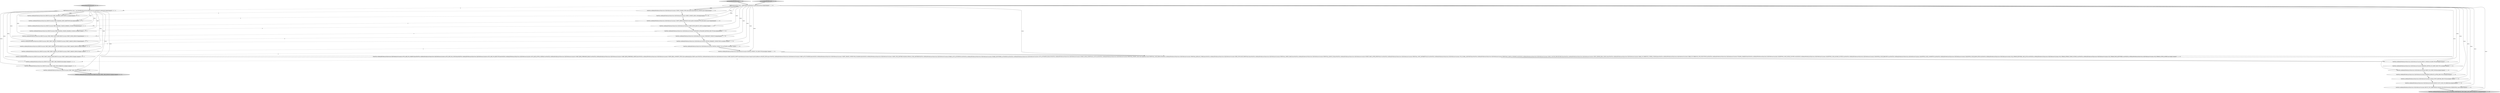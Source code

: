 digraph {
16 [style = filled, label = "PrefUtils.setDefaultPreferenceValue(store,SQLPreferenceConstants.SCRIPT_ERROR_HANDLING,SQLScriptErrorHandling.STOP_ROLLBACK.name())@@@6@@@['1', '1', '0']", fillcolor = white, shape = ellipse image = "AAA0AAABBB1BBB"];
32 [style = filled, label = "PrefUtils.setDefaultPreferenceValue(store,ERDUIConstants.PREF_PRINT_PAGE_MODE,ERDUIConstants.PRINT_MODE_DEFAULT)@@@8@@@['0', '0', '1']", fillcolor = white, shape = ellipse image = "AAA0AAABBB3BBB"];
1 [style = filled, label = "PrefUtils.setDefaultPreferenceValue(store,SQLPreferenceConstants.SCRIPT_COMMIT_TYPE,SQLScriptCommitType.NO_COMMIT.name())@@@4@@@['1', '1', '0']", fillcolor = white, shape = ellipse image = "AAA0AAABBB1BBB"];
13 [style = filled, label = "PrefUtils.setDefaultPreferenceValue(store,SQLPreferenceConstants.SCRIPT_FETCH_RESULT_SETS,true)@@@7@@@['1', '1', '0']", fillcolor = white, shape = ellipse image = "AAA0AAABBB1BBB"];
20 [style = filled, label = "initializeDefaultPreferences['0', '1', '0']", fillcolor = lightgray, shape = diamond image = "AAA0AAABBB2BBB"];
14 [style = filled, label = "{PrefUtils.setDefaultPreferenceValue(store,SQLPreferenceConstants.AUTO_SAVE_ON_CHANGE,false)PrefUtils.setDefaultPreferenceValue(store,SQLPreferenceConstants.AUTO_SAVE_ON_CLOSE,false)PrefUtils.setDefaultPreferenceValue(store,SQLPreferenceConstants.AUTO_SAVE_ON_EXECUTE,false)PrefUtils.setDefaultPreferenceValue(store,SQLPreferenceConstants.AUTO_SAVE_ACTIVE_SCHEMA,true)PrefUtils.setDefaultPreferenceValue(store,SQLPreferenceConstants.SCRIPT_BIND_EMBEDDED_READ,true)PrefUtils.setDefaultPreferenceValue(store,SQLPreferenceConstants.SCRIPT_BIND_EMBEDDED_WRITE,false)PrefUtils.setDefaultPreferenceValue(store,SQLPreferenceConstants.SCRIPT_BIND_COMMENT_TYPE,SQLScriptBindingType.NAME.name())PrefUtils.setDefaultPreferenceValue(store,SQLPreferenceConstants.SCRIPT_DELETE_EMPTY,SQLPreferenceConstants.EmptyScriptCloseBehavior.DELETE_NEW.name())PrefUtils.setDefaultPreferenceValue(store,SQLPreferenceConstants.SCRIPT_AUTO_FOLDERS,false)PrefUtils.setDefaultPreferenceValue(store,SQLPreferenceConstants.SCRIPT_CREATE_CONNECTION_FOLDERS,false)PrefUtils.setDefaultPreferenceValue(store,SQLPreferenceConstants.SCRIPT_TITLE_PATTERN,SQLEditor.DEFAULT_TITLE_PATTERN)PrefUtils.setDefaultPreferenceValue(store,SQLPreferenceConstants.ENABLE_AUTO_ACTIVATION,true)PrefUtils.setDefaultPreferenceValue(store,SQLPreferenceConstants.ENABLE_KEYSTROKE_ACTIVATION,true)PrefUtils.setDefaultPreferenceValue(store,SQLPreferenceConstants.AUTO_ACTIVATION_DELAY,0)PrefUtils.setDefaultPreferenceValue(store,SQLPreferenceConstants.INSERT_SINGLE_PROPOSALS_AUTO,true)PrefUtils.setDefaultPreferenceValue(store,SQLPreferenceConstants.PROPOSAL_INSERT_CASE,SQLCompletionContext.PROPOSAL_CASE_DEFAULT)PrefUtils.setDefaultPreferenceValue(store,SQLPreferenceConstants.PROPOSAL_REPLACE_WORD,false)PrefUtils.setDefaultPreferenceValue(store,SQLPreferenceConstants.HIDE_DUPLICATE_PROPOSALS,false)PrefUtils.setDefaultPreferenceValue(store,SQLPreferenceConstants.PROPOSAL_SHORT_NAME,false)PrefUtils.setDefaultPreferenceValue(store,SQLPreferenceConstants.PROPOSAL_ALWAYS_FQ,false)PrefUtils.setDefaultPreferenceValue(store,SQLPreferenceConstants.INSERT_SPACE_AFTER_PROPOSALS,true)PrefUtils.setDefaultPreferenceValue(store,SQLPreferenceConstants.PROPOSAL_SORT_ALPHABETICALLY,true)PrefUtils.setDefaultPreferenceValue(store,SQLPreferenceConstants.USE_GLOBAL_ASSISTANT,false)PrefUtils.setDefaultPreferenceValue(store,SQLPreferenceConstants.PROPOSALS_MATCH_CONTAINS,true)PrefUtils.setDefaultPreferenceValue(store,SQLPreferenceConstants.SHOW_COLUMN_PROCEDURES,false)PrefUtils.setDefaultPreferenceValue(store,SQLPreferenceConstants.SHOW_SERVER_HELP_TOPICS,false)PrefUtils.setDefaultPreferenceValue(store,SQLPreferenceConstants.MARK_OCCURRENCES_UNDER_CURSOR,false)PrefUtils.setDefaultPreferenceValue(store,SQLPreferenceConstants.MARK_OCCURRENCES_FOR_SELECTION,true)PrefUtils.setDefaultPreferenceValue(store,SQLPreferenceConstants.FOLDING_ENABLED,false)PrefUtils.setDefaultPreferenceValue(store,SQLPreferenceConstants.SQLEDITOR_CLOSE_SINGLE_QUOTES,true)PrefUtils.setDefaultPreferenceValue(store,SQLPreferenceConstants.SQLEDITOR_CLOSE_DOUBLE_QUOTES,true)PrefUtils.setDefaultPreferenceValue(store,SQLPreferenceConstants.SQLEDITOR_CLOSE_BRACKETS,true)PrefUtils.setDefaultPreferenceValue(store,SQLPreferenceConstants.SQLEDITOR_CLOSE_COMMENTS,true)PrefUtils.setDefaultPreferenceValue(store,SQLPreferenceConstants.SQLEDITOR_CLOSE_BEGIN_END,true)PrefUtils.setDefaultPreferenceValue(store,SQLPreferenceConstants.SQL_FORMAT_KEYWORD_CASE_AUTO,true)PrefUtils.setDefaultPreferenceValue(store,SQLPreferenceConstants.SQL_FORMAT_EXTRACT_FROM_SOURCE,true)PrefUtils.setDefaultPreferenceValue(store,SQLPreferenceConstants.SQL_FORMAT_BOLD_KEYWORDS,true)PrefUtils.setDefaultPreferenceValue(store,SQLPreferenceConstants.SQL_FORMAT_ACTIVE_QUERY,true)}@@@13@@@['1', '1', '0']", fillcolor = white, shape = ellipse image = "AAA0AAABBB1BBB"];
31 [style = filled, label = "PrefUtils.setDefaultPreferenceValue(store,ERDUIConstants.PREF_PRINT_MARGIN_RIGHT,ERDUIConstants.PRINT_MARGIN_DEFAULT)@@@12@@@['0', '0', '1']", fillcolor = white, shape = ellipse image = "AAA0AAABBB3BBB"];
33 [style = filled, label = "PrefUtils.setDefaultPreferenceValue(store,ERDUIConstants.PREF_GRID_HEIGHT,20)@@@16@@@['0', '0', '1']", fillcolor = lightgray, shape = ellipse image = "AAA0AAABBB3BBB"];
5 [style = filled, label = "PrefUtils.setDefaultPreferenceValue(store,SQLPreferenceConstants.RESULT_SET_ORIENTATION,SQLEditor.ResultSetOrientation.HORIZONTAL.name())@@@59@@@['1', '1', '0']", fillcolor = white, shape = ellipse image = "AAA0AAABBB1BBB"];
8 [style = filled, label = "PrefUtils.setDefaultPreferenceValue(store,SQLPreferenceConstants.STATEMENT_INVALIDATE_BEFORE_EXECUTE,false)@@@8@@@['1', '1', '0']", fillcolor = white, shape = ellipse image = "AAA0AAABBB1BBB"];
23 [style = filled, label = "PrefUtils.setDefaultPreferenceValue(store,ERDUIConstants.PREF_GRID_SNAP_ENABLED,true)@@@14@@@['0', '0', '1']", fillcolor = white, shape = ellipse image = "AAA0AAABBB3BBB"];
19 [style = filled, label = "DBPPreferenceStore store = DBWorkbench.getPlatform().getPreferenceStore()@@@3@@@['1', '1', '0']", fillcolor = white, shape = ellipse image = "AAA0AAABBB1BBB"];
27 [style = filled, label = "PrefUtils.setDefaultPreferenceValue(store,ERDUIConstants.PREF_GRID_WIDTH,20)@@@15@@@['0', '0', '1']", fillcolor = white, shape = ellipse image = "AAA0AAABBB3BBB"];
7 [style = filled, label = "PrefUtils.setDefaultPreferenceValue(store,SQLPreferenceConstants.RESULT_SET_CLOSE_ON_ERROR,false)@@@58@@@['1', '1', '0']", fillcolor = white, shape = ellipse image = "AAA0AAABBB1BBB"];
22 [style = filled, label = "PrefUtils.setDefaultPreferenceValue(store,ERDUIConstants.PREF_DIAGRAM_SHOW_PARTITIONS,false)@@@5@@@['0', '0', '1']", fillcolor = white, shape = ellipse image = "AAA0AAABBB3BBB"];
10 [style = filled, label = "PrefUtils.setDefaultPreferenceValue(store,SQLPreferenceConstants.EDITOR_SEPARATE_CONNECTION,true)@@@10@@@['1', '1', '0']", fillcolor = white, shape = ellipse image = "AAA0AAABBB1BBB"];
29 [style = filled, label = "initializeDefaultPreferences['0', '0', '1']", fillcolor = lightgray, shape = diamond image = "AAA0AAABBB3BBB"];
35 [style = filled, label = "DBPPreferenceStore store = new BundlePreferenceStore(ERDUIActivator.getDefault().getBundle())@@@3@@@['0', '0', '1']", fillcolor = white, shape = ellipse image = "AAA0AAABBB3BBB"];
4 [style = filled, label = "PrefUtils.setDefaultPreferenceValue(store,SQLPreferenceConstants.MAXIMIZE_EDITOR_ON_SCRIPT_EXECUTE,true)@@@54@@@['1', '1', '0']", fillcolor = white, shape = ellipse image = "AAA0AAABBB1BBB"];
21 [style = filled, label = "PrefUtils.setDefaultPreferenceValue(store,ERDUIConstants.PREF_GRID_ENABLED,false)@@@13@@@['0', '0', '1']", fillcolor = white, shape = ellipse image = "AAA0AAABBB3BBB"];
30 [style = filled, label = "PrefUtils.setDefaultPreferenceValue(store,ERDUIConstants.PREF_DIAGRAM_SHOW_VIEWS,true)@@@4@@@['0', '0', '1']", fillcolor = white, shape = ellipse image = "AAA0AAABBB3BBB"];
24 [style = filled, label = "PrefUtils.setDefaultPreferenceValue(store,ERDUIConstants.PREF_DIAGRAM_CHANGE_BORDER_COLORS,true)@@@6@@@['0', '0', '1']", fillcolor = white, shape = ellipse image = "AAA0AAABBB3BBB"];
6 [style = filled, label = "PrefUtils.setDefaultPreferenceValue(store,SQLPreferenceConstants.RESET_CURSOR_ON_EXECUTE,false)@@@53@@@['1', '1', '0']", fillcolor = white, shape = ellipse image = "AAA0AAABBB1BBB"];
2 [style = filled, label = "PrefUtils.setDefaultPreferenceValue(store,SQLPreferenceConstants.CLEAR_OUTPUT_BEFORE_EXECUTE,false)@@@57@@@['1', '1', '0']", fillcolor = white, shape = ellipse image = "AAA0AAABBB1BBB"];
25 [style = filled, label = "PrefUtils.setDefaultPreferenceValue(store,ERDUIConstants.PREF_PRINT_MARGIN_LEFT,ERDUIConstants.PRINT_MARGIN_DEFAULT)@@@11@@@['0', '0', '1']", fillcolor = white, shape = ellipse image = "AAA0AAABBB3BBB"];
3 [style = filled, label = "PrefUtils.setDefaultPreferenceValue(store,SQLPreferenceConstants.EDITOR_CONNECT_ON_ACTIVATE,true)@@@11@@@['1', '1', '0']", fillcolor = white, shape = ellipse image = "AAA0AAABBB1BBB"];
11 [style = filled, label = "PrefUtils.setDefaultPreferenceValue(store,SQLPreferenceConstants.REFRESH_DEFAULTS_AFTER_EXECUTE,true)@@@56@@@['1', '1', '0']", fillcolor = white, shape = ellipse image = "AAA0AAABBB1BBB"];
28 [style = filled, label = "PrefUtils.setDefaultPreferenceValue(store,ERDUIConstants.PREF_PRINT_MARGIN_BOTTOM,ERDUIConstants.PRINT_MARGIN_DEFAULT)@@@10@@@['0', '0', '1']", fillcolor = white, shape = ellipse image = "AAA0AAABBB3BBB"];
17 [style = filled, label = "initializeDefaultPreferences['1', '0', '0']", fillcolor = lightgray, shape = diamond image = "AAA0AAABBB1BBB"];
34 [style = filled, label = "PrefUtils.setDefaultPreferenceValue(store,ERDUIConstants.PREF_PRINT_MARGIN_TOP,ERDUIConstants.PRINT_MARGIN_DEFAULT)@@@9@@@['0', '0', '1']", fillcolor = white, shape = ellipse image = "AAA0AAABBB3BBB"];
15 [style = filled, label = "PrefUtils.setDefaultPreferenceValue(store,SQLPreferenceConstants.BEEP_ON_QUERY_END,false)@@@55@@@['1', '1', '0']", fillcolor = white, shape = ellipse image = "AAA0AAABBB1BBB"];
9 [style = filled, label = "PrefUtils.setDefaultPreferenceValue(store,SQLPreferenceConstants.STATEMENT_TIMEOUT,0)@@@9@@@['1', '1', '0']", fillcolor = white, shape = ellipse image = "AAA0AAABBB1BBB"];
0 [style = filled, label = "PrefUtils.setDefaultPreferenceValue(store,SQLPreferenceConstants.EDITOR_CONNECT_ON_EXECUTE,false)@@@12@@@['1', '1', '0']", fillcolor = white, shape = ellipse image = "AAA0AAABBB1BBB"];
18 [style = filled, label = "PrefUtils.setDefaultPreferenceValue(store,AbstractTextEditor.PREFERENCE_TEXT_DRAG_AND_DROP_ENABLED,true)@@@60@@@['1', '1', '0']", fillcolor = lightgray, shape = ellipse image = "AAA0AAABBB1BBB"];
12 [style = filled, label = "PrefUtils.setDefaultPreferenceValue(store,SQLPreferenceConstants.SCRIPT_COMMIT_LINES,1000)@@@5@@@['1', '1', '0']", fillcolor = white, shape = ellipse image = "AAA0AAABBB1BBB"];
26 [style = filled, label = "PrefUtils.setDefaultPreferenceValue(store,ERDUIConstants.PREF_DIAGRAM_CHANGE_HEADER_COLORS,true)@@@7@@@['0', '0', '1']", fillcolor = white, shape = ellipse image = "AAA0AAABBB3BBB"];
31->21 [style = bold, label=""];
13->26 [style = dashed, label="0"];
19->4 [style = solid, label="store"];
1->30 [style = dashed, label="0"];
0->31 [style = dashed, label="0"];
27->33 [style = bold, label=""];
19->11 [style = solid, label="store"];
8->9 [style = bold, label=""];
19->35 [style = dashed, label="0"];
35->24 [style = solid, label="store"];
6->4 [style = bold, label=""];
10->28 [style = dashed, label="0"];
35->30 [style = solid, label="store"];
19->1 [style = bold, label=""];
35->30 [style = bold, label=""];
34->28 [style = bold, label=""];
2->7 [style = bold, label=""];
22->24 [style = bold, label=""];
19->15 [style = solid, label="store"];
19->1 [style = solid, label="store"];
1->12 [style = bold, label=""];
35->26 [style = solid, label="store"];
17->19 [style = bold, label=""];
29->35 [style = bold, label=""];
35->32 [style = solid, label="store"];
30->22 [style = bold, label=""];
19->14 [style = solid, label="store"];
19->8 [style = solid, label="store"];
19->3 [style = solid, label="store"];
35->31 [style = solid, label="store"];
16->13 [style = bold, label=""];
3->25 [style = dashed, label="0"];
35->25 [style = solid, label="store"];
35->23 [style = solid, label="store"];
11->2 [style = bold, label=""];
10->3 [style = bold, label=""];
20->19 [style = bold, label=""];
12->16 [style = bold, label=""];
19->6 [style = solid, label="store"];
19->12 [style = solid, label="store"];
19->13 [style = solid, label="store"];
19->18 [style = solid, label="store"];
35->28 [style = solid, label="store"];
9->34 [style = dashed, label="0"];
15->11 [style = bold, label=""];
8->32 [style = dashed, label="0"];
14->21 [style = dashed, label="0"];
3->0 [style = bold, label=""];
19->10 [style = solid, label="store"];
26->32 [style = bold, label=""];
19->7 [style = solid, label="store"];
14->6 [style = bold, label=""];
5->18 [style = bold, label=""];
16->24 [style = dashed, label="0"];
35->22 [style = solid, label="store"];
35->34 [style = solid, label="store"];
7->5 [style = bold, label=""];
19->0 [style = solid, label="store"];
19->5 [style = solid, label="store"];
35->21 [style = solid, label="store"];
32->34 [style = bold, label=""];
25->31 [style = bold, label=""];
13->8 [style = bold, label=""];
19->9 [style = solid, label="store"];
0->14 [style = bold, label=""];
4->15 [style = bold, label=""];
19->16 [style = solid, label="store"];
19->2 [style = solid, label="store"];
24->26 [style = bold, label=""];
21->23 [style = bold, label=""];
12->22 [style = dashed, label="0"];
28->25 [style = bold, label=""];
35->33 [style = solid, label="store"];
9->10 [style = bold, label=""];
23->27 [style = bold, label=""];
35->27 [style = solid, label="store"];
}
